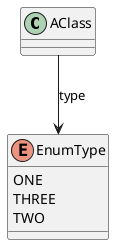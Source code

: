@startuml

class AClass {
}

enum EnumType {
	ONE
	THREE
	TWO
}

AClass --> EnumType : type

@enduml